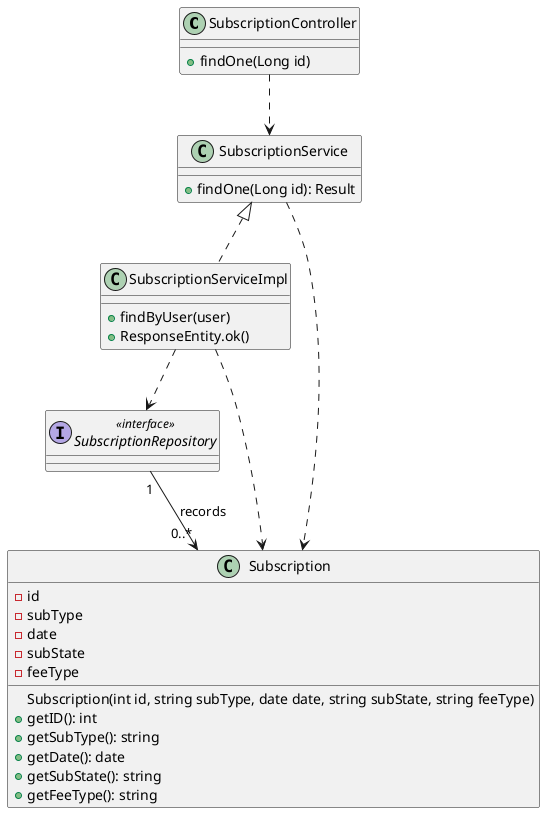 @startuml
class SubscriptionController {
 +findOne(Long id)
}



class SubscriptionService {
 +findOne(Long id): Result
}
class SubscriptionServiceImpl{
+findByUser(user)
+ResponseEntity.ok()
}

interface SubscriptionRepository <<interface>> {

}


class Subscription {
    -id
    -subType
    -date
    -subState
    -feeType
    Subscription(int id, string subType, date date, string subState, string feeType)
    +getID(): int
    +getSubType(): string
    +getDate(): date
    +getSubState(): string
    +getFeeType(): string

}

SubscriptionRepository "1" --> "0..*" Subscription:  records
SubscriptionController ..> SubscriptionService
SubscriptionServiceImpl ..> SubscriptionRepository
SubscriptionServiceImpl ..> Subscription
SubscriptionService ..> Subscription
SubscriptionServiceImpl .up.|> SubscriptionService
@enduml